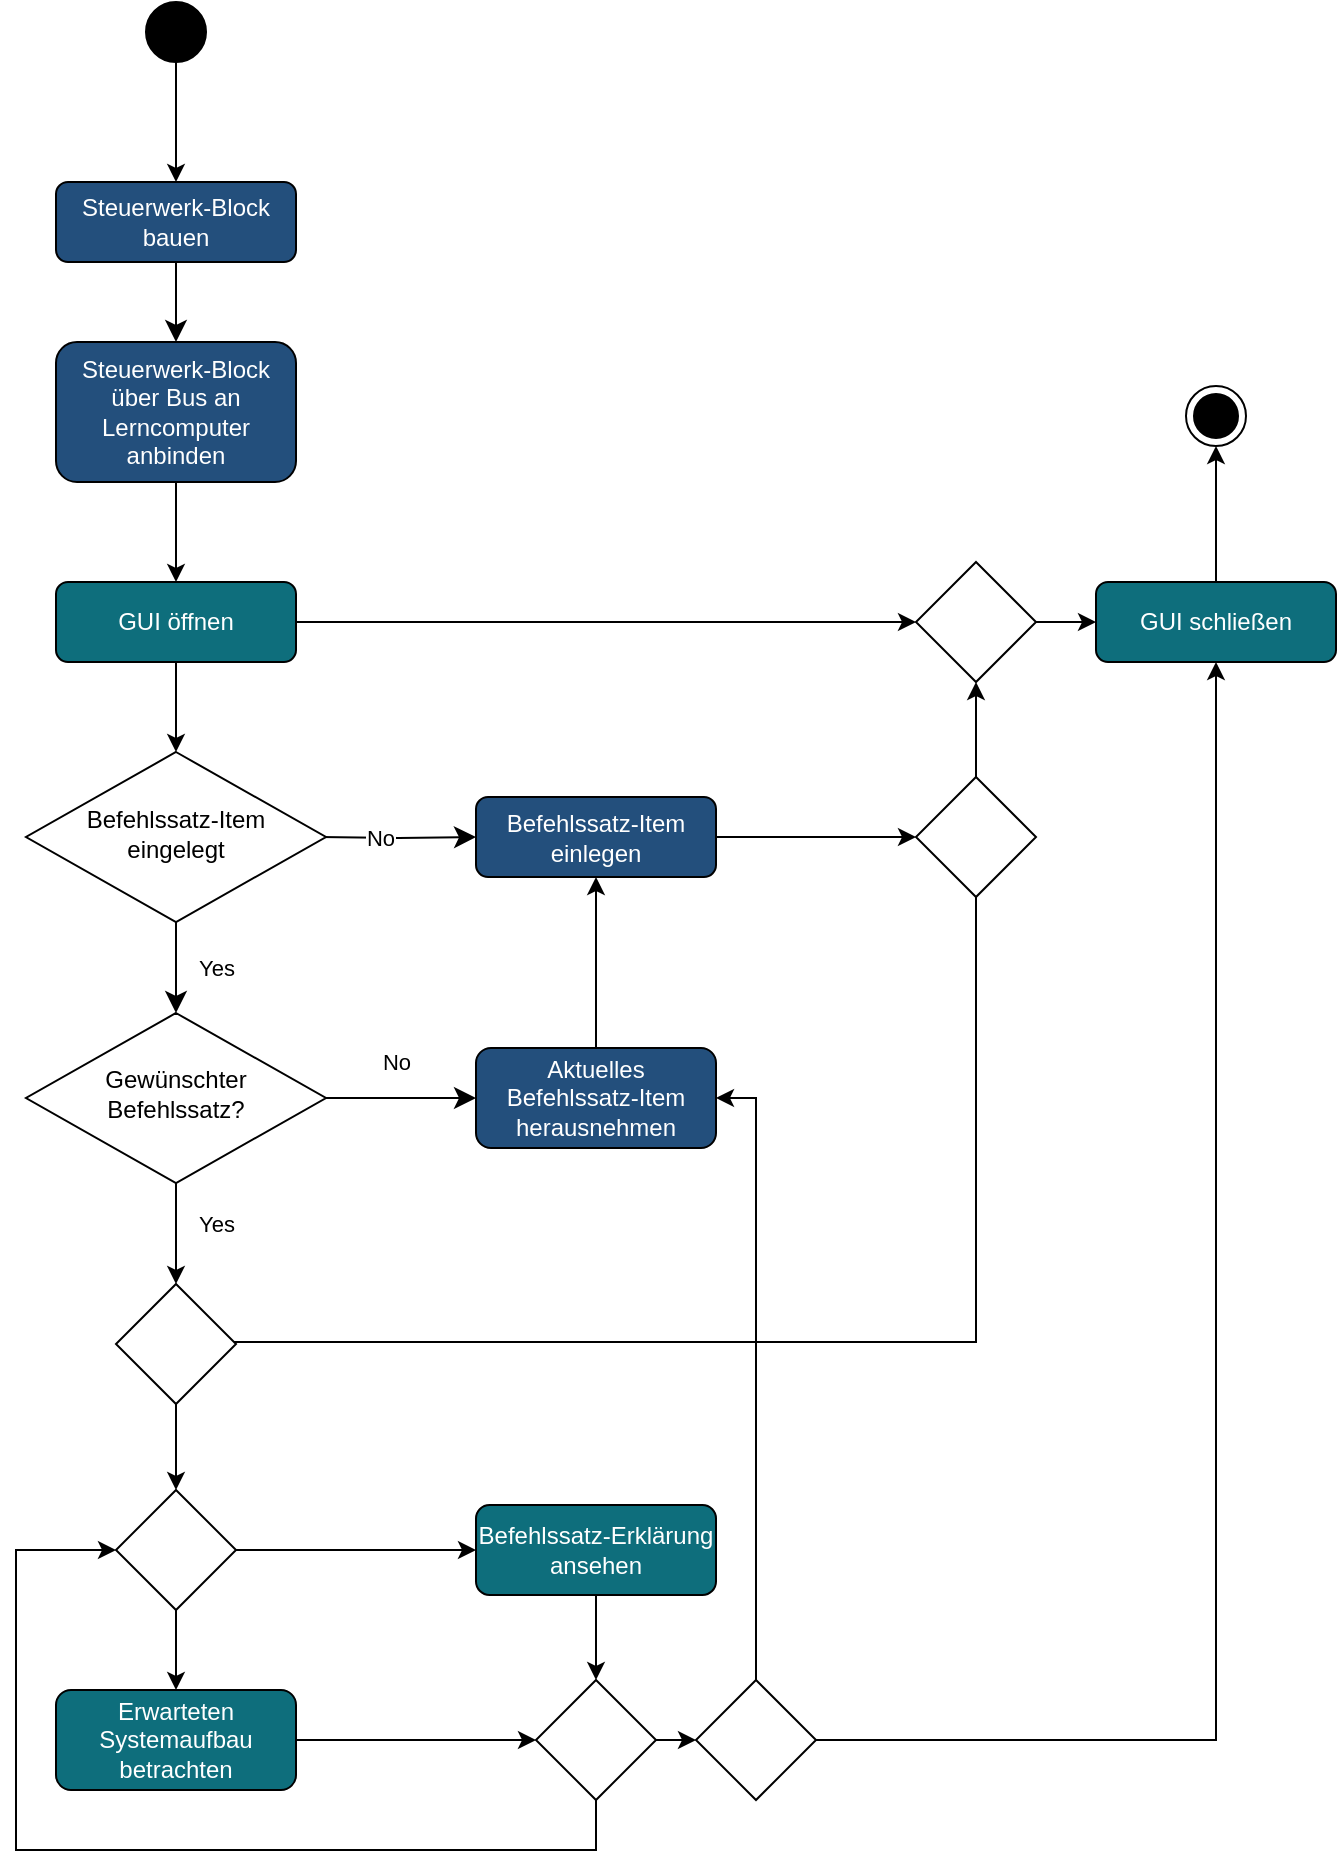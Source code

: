 <mxfile version="22.1.3" type="github">
  <diagram id="C5RBs43oDa-KdzZeNtuy" name="Page-1">
    <mxGraphModel dx="913" dy="1661" grid="1" gridSize="10" guides="1" tooltips="1" connect="1" arrows="1" fold="1" page="1" pageScale="1" pageWidth="827" pageHeight="1169" math="0" shadow="0">
      <root>
        <mxCell id="WIyWlLk6GJQsqaUBKTNV-0" />
        <mxCell id="WIyWlLk6GJQsqaUBKTNV-1" parent="WIyWlLk6GJQsqaUBKTNV-0" />
        <mxCell id="WIyWlLk6GJQsqaUBKTNV-2" value="" style="rounded=0;html=1;jettySize=auto;orthogonalLoop=1;fontSize=11;endArrow=classic;endFill=1;endSize=8;strokeWidth=1;shadow=0;labelBackgroundColor=default;edgeStyle=orthogonalEdgeStyle;" parent="WIyWlLk6GJQsqaUBKTNV-1" source="WIyWlLk6GJQsqaUBKTNV-3" target="cTXovvOnnwQqIYroaKd_-1" edge="1">
          <mxGeometry relative="1" as="geometry" />
        </mxCell>
        <mxCell id="WIyWlLk6GJQsqaUBKTNV-3" value="Steuerwerk-Block bauen" style="rounded=1;whiteSpace=wrap;html=1;fontSize=12;glass=0;strokeWidth=1;shadow=0;fontColor=#ffffff;fillColor=#234f7c;" parent="WIyWlLk6GJQsqaUBKTNV-1" vertex="1">
          <mxGeometry x="160" y="50" width="120" height="40" as="geometry" />
        </mxCell>
        <mxCell id="WIyWlLk6GJQsqaUBKTNV-4" value="Yes" style="rounded=0;html=1;jettySize=auto;orthogonalLoop=1;fontSize=11;endArrow=classic;endFill=1;endSize=8;strokeWidth=1;shadow=0;labelBackgroundColor=default;edgeStyle=orthogonalEdgeStyle;" parent="WIyWlLk6GJQsqaUBKTNV-1" source="WIyWlLk6GJQsqaUBKTNV-6" target="WIyWlLk6GJQsqaUBKTNV-10" edge="1">
          <mxGeometry y="20" relative="1" as="geometry">
            <mxPoint as="offset" />
          </mxGeometry>
        </mxCell>
        <mxCell id="WIyWlLk6GJQsqaUBKTNV-5" value="No" style="edgeStyle=orthogonalEdgeStyle;rounded=0;html=1;jettySize=auto;orthogonalLoop=1;fontSize=11;endArrow=classic;endFill=1;endSize=8;strokeWidth=1;shadow=0;labelBackgroundColor=default;" parent="WIyWlLk6GJQsqaUBKTNV-1" target="WIyWlLk6GJQsqaUBKTNV-7" edge="1">
          <mxGeometry y="10" relative="1" as="geometry">
            <mxPoint as="offset" />
            <mxPoint x="292" y="377.5" as="sourcePoint" />
            <mxPoint x="367" y="377.5" as="targetPoint" />
          </mxGeometry>
        </mxCell>
        <mxCell id="WIyWlLk6GJQsqaUBKTNV-6" value="Befehlssatz-Item eingelegt" style="rhombus;whiteSpace=wrap;html=1;shadow=0;fontFamily=Helvetica;fontSize=12;align=center;strokeWidth=1;spacing=6;spacingTop=-4;" parent="WIyWlLk6GJQsqaUBKTNV-1" vertex="1">
          <mxGeometry x="145" y="335" width="150" height="85" as="geometry" />
        </mxCell>
        <mxCell id="cTXovvOnnwQqIYroaKd_-25" style="edgeStyle=orthogonalEdgeStyle;rounded=0;orthogonalLoop=1;jettySize=auto;html=1;" edge="1" parent="WIyWlLk6GJQsqaUBKTNV-1" source="cTXovvOnnwQqIYroaKd_-29" target="cTXovvOnnwQqIYroaKd_-8">
          <mxGeometry relative="1" as="geometry">
            <Array as="points">
              <mxPoint x="620" y="630" />
              <mxPoint x="220" y="630" />
            </Array>
          </mxGeometry>
        </mxCell>
        <mxCell id="cTXovvOnnwQqIYroaKd_-26" style="edgeStyle=orthogonalEdgeStyle;rounded=0;orthogonalLoop=1;jettySize=auto;html=1;" edge="1" parent="WIyWlLk6GJQsqaUBKTNV-1" source="cTXovvOnnwQqIYroaKd_-34" target="cTXovvOnnwQqIYroaKd_-4">
          <mxGeometry relative="1" as="geometry">
            <Array as="points">
              <mxPoint x="620" y="270" />
            </Array>
          </mxGeometry>
        </mxCell>
        <mxCell id="WIyWlLk6GJQsqaUBKTNV-7" value="Befehlssatz-Item einlegen" style="rounded=1;whiteSpace=wrap;html=1;fontSize=12;glass=0;strokeWidth=1;shadow=0;fontColor=#ffffff;fillColor=#234F7C;" parent="WIyWlLk6GJQsqaUBKTNV-1" vertex="1">
          <mxGeometry x="370" y="357.5" width="120" height="40" as="geometry" />
        </mxCell>
        <mxCell id="WIyWlLk6GJQsqaUBKTNV-8" value="No" style="rounded=0;html=1;jettySize=auto;orthogonalLoop=1;fontSize=11;endArrow=classic;endFill=1;endSize=8;strokeWidth=1;shadow=0;labelBackgroundColor=default;edgeStyle=orthogonalEdgeStyle;" parent="WIyWlLk6GJQsqaUBKTNV-1" source="WIyWlLk6GJQsqaUBKTNV-10" target="WIyWlLk6GJQsqaUBKTNV-11" edge="1">
          <mxGeometry x="-0.067" y="18" relative="1" as="geometry">
            <mxPoint as="offset" />
          </mxGeometry>
        </mxCell>
        <mxCell id="cTXovvOnnwQqIYroaKd_-38" style="edgeStyle=orthogonalEdgeStyle;rounded=0;orthogonalLoop=1;jettySize=auto;html=1;" edge="1" parent="WIyWlLk6GJQsqaUBKTNV-1" source="WIyWlLk6GJQsqaUBKTNV-10" target="cTXovvOnnwQqIYroaKd_-36">
          <mxGeometry relative="1" as="geometry" />
        </mxCell>
        <mxCell id="cTXovvOnnwQqIYroaKd_-39" value="Yes&lt;br&gt;" style="edgeLabel;html=1;align=center;verticalAlign=middle;resizable=0;points=[];" vertex="1" connectable="0" parent="cTXovvOnnwQqIYroaKd_-38">
          <mxGeometry x="0.077" y="1" relative="1" as="geometry">
            <mxPoint x="19" y="-7" as="offset" />
          </mxGeometry>
        </mxCell>
        <mxCell id="WIyWlLk6GJQsqaUBKTNV-10" value="Gewünschter Befehlssatz?" style="rhombus;whiteSpace=wrap;html=1;shadow=0;fontFamily=Helvetica;fontSize=12;align=center;strokeWidth=1;spacing=6;spacingTop=-4;" parent="WIyWlLk6GJQsqaUBKTNV-1" vertex="1">
          <mxGeometry x="145" y="465.5" width="150" height="85" as="geometry" />
        </mxCell>
        <mxCell id="cTXovvOnnwQqIYroaKd_-2" style="edgeStyle=orthogonalEdgeStyle;rounded=0;orthogonalLoop=1;jettySize=auto;html=1;" edge="1" parent="WIyWlLk6GJQsqaUBKTNV-1" source="WIyWlLk6GJQsqaUBKTNV-11" target="WIyWlLk6GJQsqaUBKTNV-7">
          <mxGeometry relative="1" as="geometry" />
        </mxCell>
        <mxCell id="WIyWlLk6GJQsqaUBKTNV-11" value="Aktuelles Befehlssatz-Item herausnehmen" style="rounded=1;whiteSpace=wrap;html=1;fontSize=12;glass=0;strokeWidth=1;shadow=0;fontColor=#ffffff;fillColor=#234F7C;" parent="WIyWlLk6GJQsqaUBKTNV-1" vertex="1">
          <mxGeometry x="370" y="483" width="120" height="50" as="geometry" />
        </mxCell>
        <mxCell id="cTXovvOnnwQqIYroaKd_-31" style="edgeStyle=orthogonalEdgeStyle;rounded=0;orthogonalLoop=1;jettySize=auto;html=1;" edge="1" parent="WIyWlLk6GJQsqaUBKTNV-1" source="cTXovvOnnwQqIYroaKd_-0" target="WIyWlLk6GJQsqaUBKTNV-3">
          <mxGeometry relative="1" as="geometry" />
        </mxCell>
        <mxCell id="cTXovvOnnwQqIYroaKd_-0" value="" style="ellipse;fillColor=strokeColor;html=1;" vertex="1" parent="WIyWlLk6GJQsqaUBKTNV-1">
          <mxGeometry x="205" y="-40" width="30" height="30" as="geometry" />
        </mxCell>
        <mxCell id="cTXovvOnnwQqIYroaKd_-5" style="edgeStyle=orthogonalEdgeStyle;rounded=0;orthogonalLoop=1;jettySize=auto;html=1;" edge="1" parent="WIyWlLk6GJQsqaUBKTNV-1" source="cTXovvOnnwQqIYroaKd_-1" target="cTXovvOnnwQqIYroaKd_-3">
          <mxGeometry relative="1" as="geometry">
            <Array as="points">
              <mxPoint x="220" y="220" />
              <mxPoint x="220" y="220" />
            </Array>
          </mxGeometry>
        </mxCell>
        <mxCell id="cTXovvOnnwQqIYroaKd_-1" value="Steuerwerk-Block über Bus an Lerncomputer anbinden" style="rounded=1;whiteSpace=wrap;html=1;fontSize=12;glass=0;strokeWidth=1;shadow=0;fontColor=#ffffff;fillColor=#234f7c;" vertex="1" parent="WIyWlLk6GJQsqaUBKTNV-1">
          <mxGeometry x="160" y="130" width="120" height="70" as="geometry" />
        </mxCell>
        <mxCell id="cTXovvOnnwQqIYroaKd_-6" style="edgeStyle=orthogonalEdgeStyle;rounded=0;orthogonalLoop=1;jettySize=auto;html=1;" edge="1" parent="WIyWlLk6GJQsqaUBKTNV-1" source="cTXovvOnnwQqIYroaKd_-3" target="WIyWlLk6GJQsqaUBKTNV-6">
          <mxGeometry relative="1" as="geometry" />
        </mxCell>
        <mxCell id="cTXovvOnnwQqIYroaKd_-15" style="edgeStyle=orthogonalEdgeStyle;rounded=0;orthogonalLoop=1;jettySize=auto;html=1;" edge="1" parent="WIyWlLk6GJQsqaUBKTNV-1" source="cTXovvOnnwQqIYroaKd_-3" target="cTXovvOnnwQqIYroaKd_-34">
          <mxGeometry relative="1" as="geometry" />
        </mxCell>
        <mxCell id="cTXovvOnnwQqIYroaKd_-3" value="GUI öffnen" style="rounded=1;whiteSpace=wrap;html=1;fontSize=12;glass=0;strokeWidth=1;shadow=0;fillColor=#0e6e7c;fontColor=#ffffff;" vertex="1" parent="WIyWlLk6GJQsqaUBKTNV-1">
          <mxGeometry x="160" y="250" width="120" height="40" as="geometry" />
        </mxCell>
        <mxCell id="cTXovvOnnwQqIYroaKd_-33" style="edgeStyle=orthogonalEdgeStyle;rounded=0;orthogonalLoop=1;jettySize=auto;html=1;" edge="1" parent="WIyWlLk6GJQsqaUBKTNV-1" source="cTXovvOnnwQqIYroaKd_-4" target="cTXovvOnnwQqIYroaKd_-32">
          <mxGeometry relative="1" as="geometry" />
        </mxCell>
        <mxCell id="cTXovvOnnwQqIYroaKd_-4" value="GUI schließen" style="rounded=1;whiteSpace=wrap;html=1;fontSize=12;glass=0;strokeWidth=1;shadow=0;fillColor=#0e6e7c;fontColor=#ffffff;" vertex="1" parent="WIyWlLk6GJQsqaUBKTNV-1">
          <mxGeometry x="680" y="250" width="120" height="40" as="geometry" />
        </mxCell>
        <mxCell id="cTXovvOnnwQqIYroaKd_-10" style="edgeStyle=orthogonalEdgeStyle;rounded=0;orthogonalLoop=1;jettySize=auto;html=1;" edge="1" parent="WIyWlLk6GJQsqaUBKTNV-1" source="cTXovvOnnwQqIYroaKd_-8" target="cTXovvOnnwQqIYroaKd_-11">
          <mxGeometry relative="1" as="geometry">
            <mxPoint x="350" y="746.5" as="targetPoint" />
          </mxGeometry>
        </mxCell>
        <mxCell id="cTXovvOnnwQqIYroaKd_-14" style="edgeStyle=orthogonalEdgeStyle;rounded=0;orthogonalLoop=1;jettySize=auto;html=1;" edge="1" parent="WIyWlLk6GJQsqaUBKTNV-1" source="cTXovvOnnwQqIYroaKd_-8" target="cTXovvOnnwQqIYroaKd_-13">
          <mxGeometry relative="1" as="geometry" />
        </mxCell>
        <mxCell id="cTXovvOnnwQqIYroaKd_-8" value="" style="rhombus;whiteSpace=wrap;html=1;shadow=0;fontFamily=Helvetica;fontSize=12;align=center;strokeWidth=1;spacing=6;spacingTop=-4;" vertex="1" parent="WIyWlLk6GJQsqaUBKTNV-1">
          <mxGeometry x="190" y="704" width="60" height="60" as="geometry" />
        </mxCell>
        <mxCell id="cTXovvOnnwQqIYroaKd_-20" style="edgeStyle=orthogonalEdgeStyle;rounded=0;orthogonalLoop=1;jettySize=auto;html=1;" edge="1" parent="WIyWlLk6GJQsqaUBKTNV-1" source="cTXovvOnnwQqIYroaKd_-11" target="cTXovvOnnwQqIYroaKd_-19">
          <mxGeometry relative="1" as="geometry" />
        </mxCell>
        <mxCell id="cTXovvOnnwQqIYroaKd_-11" value="Befehlssatz-Erklärung ansehen" style="rounded=1;whiteSpace=wrap;html=1;fontSize=12;glass=0;strokeWidth=1;shadow=0;fillColor=#0e6e7c;fontColor=#ffffff;" vertex="1" parent="WIyWlLk6GJQsqaUBKTNV-1">
          <mxGeometry x="370" y="711.5" width="120" height="45" as="geometry" />
        </mxCell>
        <mxCell id="cTXovvOnnwQqIYroaKd_-21" style="edgeStyle=orthogonalEdgeStyle;rounded=0;orthogonalLoop=1;jettySize=auto;html=1;" edge="1" parent="WIyWlLk6GJQsqaUBKTNV-1" source="cTXovvOnnwQqIYroaKd_-13" target="cTXovvOnnwQqIYroaKd_-19">
          <mxGeometry relative="1" as="geometry" />
        </mxCell>
        <mxCell id="cTXovvOnnwQqIYroaKd_-13" value="Erwarteten Systemaufbau betrachten" style="rounded=1;whiteSpace=wrap;html=1;fontSize=12;glass=0;strokeWidth=1;shadow=0;fillColor=#0e6e7c;fontColor=#ffffff;" vertex="1" parent="WIyWlLk6GJQsqaUBKTNV-1">
          <mxGeometry x="160" y="804" width="120" height="50" as="geometry" />
        </mxCell>
        <mxCell id="cTXovvOnnwQqIYroaKd_-22" style="edgeStyle=orthogonalEdgeStyle;rounded=0;orthogonalLoop=1;jettySize=auto;html=1;entryX=0.5;entryY=1;entryDx=0;entryDy=0;" edge="1" parent="WIyWlLk6GJQsqaUBKTNV-1" source="cTXovvOnnwQqIYroaKd_-27" target="cTXovvOnnwQqIYroaKd_-4">
          <mxGeometry relative="1" as="geometry" />
        </mxCell>
        <mxCell id="cTXovvOnnwQqIYroaKd_-23" style="edgeStyle=orthogonalEdgeStyle;rounded=0;orthogonalLoop=1;jettySize=auto;html=1;" edge="1" parent="WIyWlLk6GJQsqaUBKTNV-1" source="cTXovvOnnwQqIYroaKd_-19" target="cTXovvOnnwQqIYroaKd_-8">
          <mxGeometry relative="1" as="geometry">
            <Array as="points">
              <mxPoint x="430" y="884" />
              <mxPoint x="140" y="884" />
              <mxPoint x="140" y="734" />
            </Array>
          </mxGeometry>
        </mxCell>
        <mxCell id="cTXovvOnnwQqIYroaKd_-24" style="edgeStyle=orthogonalEdgeStyle;rounded=0;orthogonalLoop=1;jettySize=auto;html=1;entryX=1;entryY=0.5;entryDx=0;entryDy=0;" edge="1" parent="WIyWlLk6GJQsqaUBKTNV-1" source="cTXovvOnnwQqIYroaKd_-27" target="WIyWlLk6GJQsqaUBKTNV-11">
          <mxGeometry relative="1" as="geometry">
            <Array as="points" />
          </mxGeometry>
        </mxCell>
        <mxCell id="cTXovvOnnwQqIYroaKd_-19" value="" style="rhombus;whiteSpace=wrap;html=1;shadow=0;fontFamily=Helvetica;fontSize=12;align=center;strokeWidth=1;spacing=6;spacingTop=-4;" vertex="1" parent="WIyWlLk6GJQsqaUBKTNV-1">
          <mxGeometry x="400" y="799" width="60" height="60" as="geometry" />
        </mxCell>
        <mxCell id="cTXovvOnnwQqIYroaKd_-28" value="" style="edgeStyle=orthogonalEdgeStyle;rounded=0;orthogonalLoop=1;jettySize=auto;html=1;" edge="1" parent="WIyWlLk6GJQsqaUBKTNV-1" source="cTXovvOnnwQqIYroaKd_-19" target="cTXovvOnnwQqIYroaKd_-27">
          <mxGeometry relative="1" as="geometry">
            <mxPoint x="460" y="829" as="sourcePoint" />
            <mxPoint x="490" y="594" as="targetPoint" />
            <Array as="points">
              <mxPoint x="510" y="829" />
            </Array>
          </mxGeometry>
        </mxCell>
        <mxCell id="cTXovvOnnwQqIYroaKd_-27" value="" style="rhombus;whiteSpace=wrap;html=1;shadow=0;fontFamily=Helvetica;fontSize=12;align=center;strokeWidth=1;spacing=6;spacingTop=-4;" vertex="1" parent="WIyWlLk6GJQsqaUBKTNV-1">
          <mxGeometry x="480" y="799" width="60" height="60" as="geometry" />
        </mxCell>
        <mxCell id="cTXovvOnnwQqIYroaKd_-30" value="" style="edgeStyle=orthogonalEdgeStyle;rounded=0;orthogonalLoop=1;jettySize=auto;html=1;" edge="1" parent="WIyWlLk6GJQsqaUBKTNV-1" source="WIyWlLk6GJQsqaUBKTNV-7" target="cTXovvOnnwQqIYroaKd_-29">
          <mxGeometry relative="1" as="geometry">
            <mxPoint x="490" y="378" as="sourcePoint" />
            <mxPoint x="220" y="610" as="targetPoint" />
            <Array as="points" />
          </mxGeometry>
        </mxCell>
        <mxCell id="cTXovvOnnwQqIYroaKd_-29" value="" style="rhombus;whiteSpace=wrap;html=1;shadow=0;fontFamily=Helvetica;fontSize=12;align=center;strokeWidth=1;spacing=6;spacingTop=-4;" vertex="1" parent="WIyWlLk6GJQsqaUBKTNV-1">
          <mxGeometry x="590" y="347.5" width="60" height="60" as="geometry" />
        </mxCell>
        <mxCell id="cTXovvOnnwQqIYroaKd_-32" value="" style="ellipse;html=1;shape=endState;fillColor=strokeColor;" vertex="1" parent="WIyWlLk6GJQsqaUBKTNV-1">
          <mxGeometry x="725" y="152" width="30" height="30" as="geometry" />
        </mxCell>
        <mxCell id="cTXovvOnnwQqIYroaKd_-35" value="" style="edgeStyle=orthogonalEdgeStyle;rounded=0;orthogonalLoop=1;jettySize=auto;html=1;" edge="1" parent="WIyWlLk6GJQsqaUBKTNV-1" source="cTXovvOnnwQqIYroaKd_-29" target="cTXovvOnnwQqIYroaKd_-34">
          <mxGeometry relative="1" as="geometry">
            <mxPoint x="620" y="348" as="sourcePoint" />
            <mxPoint x="680" y="270" as="targetPoint" />
            <Array as="points" />
          </mxGeometry>
        </mxCell>
        <mxCell id="cTXovvOnnwQqIYroaKd_-34" value="" style="rhombus;whiteSpace=wrap;html=1;shadow=0;fontFamily=Helvetica;fontSize=12;align=center;strokeWidth=1;spacing=6;spacingTop=-4;" vertex="1" parent="WIyWlLk6GJQsqaUBKTNV-1">
          <mxGeometry x="590" y="240" width="60" height="60" as="geometry" />
        </mxCell>
        <mxCell id="cTXovvOnnwQqIYroaKd_-36" value="" style="rhombus;whiteSpace=wrap;html=1;shadow=0;fontFamily=Helvetica;fontSize=12;align=center;strokeWidth=1;spacing=6;spacingTop=-4;" vertex="1" parent="WIyWlLk6GJQsqaUBKTNV-1">
          <mxGeometry x="190" y="601" width="60" height="60" as="geometry" />
        </mxCell>
      </root>
    </mxGraphModel>
  </diagram>
</mxfile>
